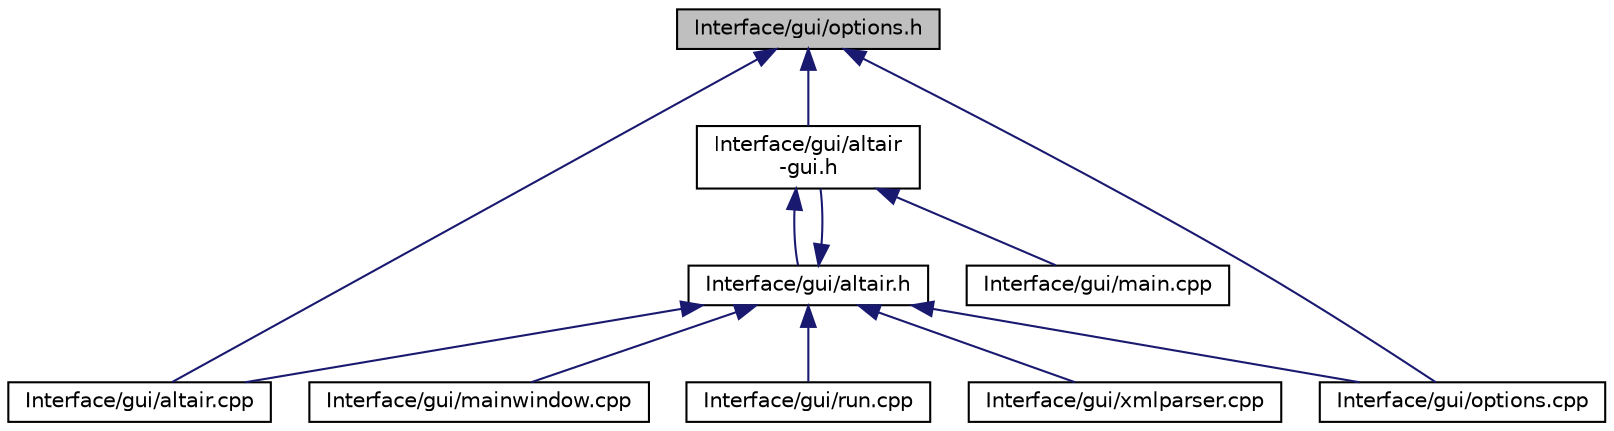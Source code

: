 digraph "Interface/gui/options.h"
{
 // INTERACTIVE_SVG=YES
  edge [fontname="Helvetica",fontsize="10",labelfontname="Helvetica",labelfontsize="10"];
  node [fontname="Helvetica",fontsize="10",shape=record];
  Node10 [label="Interface/gui/options.h",height=0.2,width=0.4,color="black", fillcolor="grey75", style="filled", fontcolor="black"];
  Node10 -> Node11 [dir="back",color="midnightblue",fontsize="10",style="solid",fontname="Helvetica"];
  Node11 [label="Interface/gui/altair\l-gui.h",height=0.2,width=0.4,color="black", fillcolor="white", style="filled",URL="$altair-gui_8h.html",tooltip="Code de la classe MainWindow qui construit l&#39;interface graphique. "];
  Node11 -> Node12 [dir="back",color="midnightblue",fontsize="10",style="solid",fontname="Helvetica"];
  Node12 [label="Interface/gui/altair.h",height=0.2,width=0.4,color="black", fillcolor="white", style="filled",URL="$altair_8h.html",tooltip="Code de la classe principale Altair, qui joue le rôle d&#39;agent de l&#39;interface graphique. "];
  Node12 -> Node11 [dir="back",color="midnightblue",fontsize="10",style="solid",fontname="Helvetica"];
  Node12 -> Node13 [dir="back",color="midnightblue",fontsize="10",style="solid",fontname="Helvetica"];
  Node13 [label="Interface/gui/altair.cpp",height=0.2,width=0.4,color="black", fillcolor="white", style="filled",URL="$altair_8cpp.html",tooltip="Code implémentant la classe principale Altair, qui joue le rôle d&#39;agent de l&#39;interface graphique..."];
  Node12 -> Node14 [dir="back",color="midnightblue",fontsize="10",style="solid",fontname="Helvetica"];
  Node14 [label="Interface/gui/mainwindow.cpp",height=0.2,width=0.4,color="black", fillcolor="white", style="filled",URL="$mainwindow_8cpp.html",tooltip="Code de l&#39;implémentation de la classe MainWindow de l&#39;interface graphique. "];
  Node12 -> Node15 [dir="back",color="midnightblue",fontsize="10",style="solid",fontname="Helvetica"];
  Node15 [label="Interface/gui/options.cpp",height=0.2,width=0.4,color="black", fillcolor="white", style="filled",URL="$options_8cpp.html",tooltip="Implémentation des classes du dialogue d&#39;options. "];
  Node12 -> Node16 [dir="back",color="midnightblue",fontsize="10",style="solid",fontname="Helvetica"];
  Node16 [label="Interface/gui/run.cpp",height=0.2,width=0.4,color="black", fillcolor="white", style="filled",URL="$run_8cpp.html",tooltip="Implémentation de la classe Altair agent de la classe MainWindow qui construit l&#39;interface graphique..."];
  Node12 -> Node17 [dir="back",color="midnightblue",fontsize="10",style="solid",fontname="Helvetica"];
  Node17 [label="Interface/gui/xmlparser.cpp",height=0.2,width=0.4,color="black", fillcolor="white", style="filled",URL="$xmlparser_8cpp.html",tooltip="Implémentation de la classe Altair agent de la classe MainWindow qui construit l&#39;interface graphique..."];
  Node11 -> Node18 [dir="back",color="midnightblue",fontsize="10",style="solid",fontname="Helvetica"];
  Node18 [label="Interface/gui/main.cpp",height=0.2,width=0.4,color="black", fillcolor="white", style="filled",URL="$_interface_2gui_2main_8cpp.html",tooltip="Lance l&#39;interface graphique en chargeant le bon contexte linguistique et la feuille de style..."];
  Node10 -> Node13 [dir="back",color="midnightblue",fontsize="10",style="solid",fontname="Helvetica"];
  Node10 -> Node15 [dir="back",color="midnightblue",fontsize="10",style="solid",fontname="Helvetica"];
}
